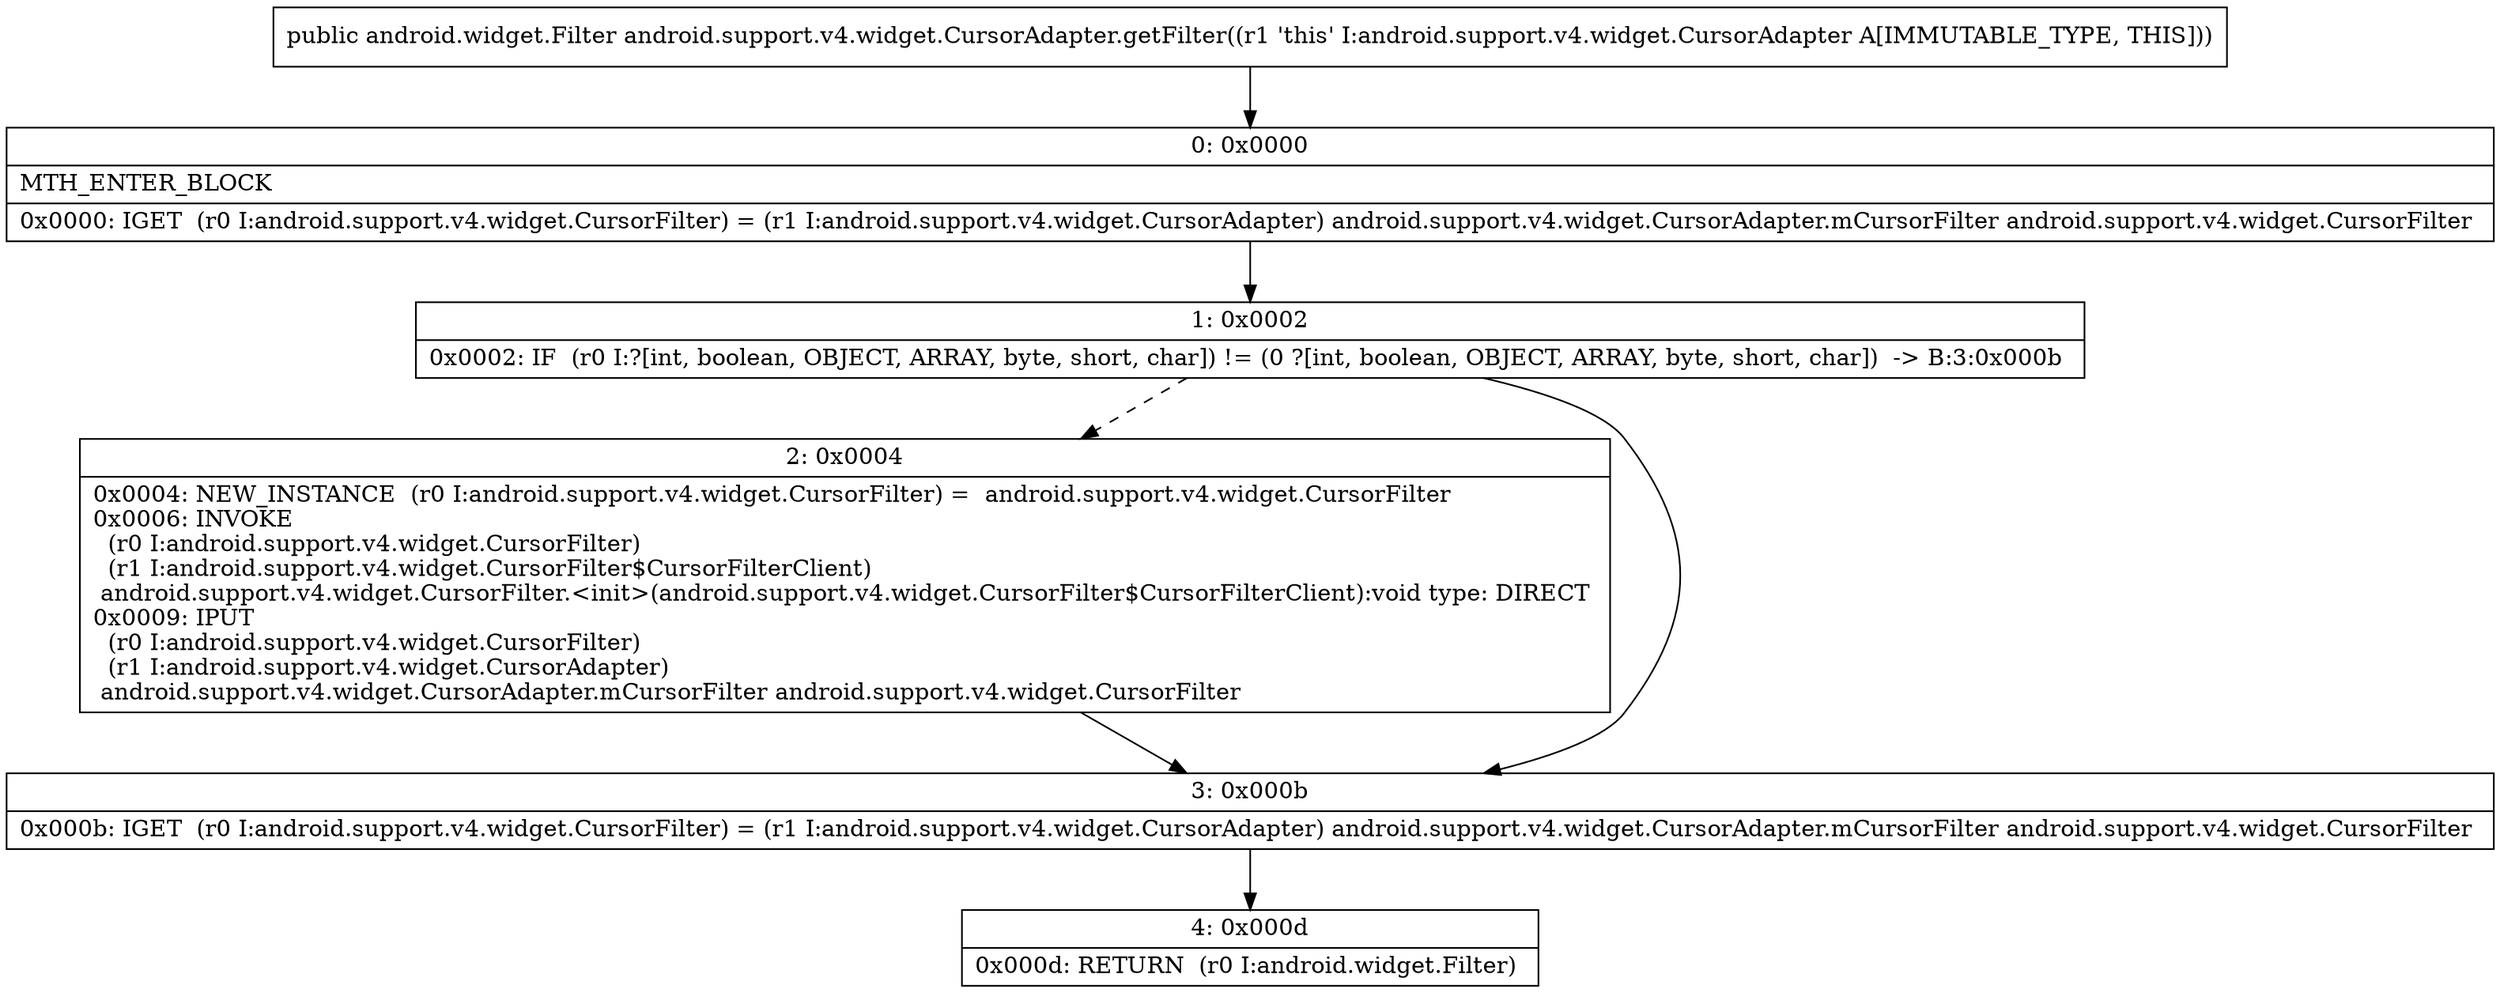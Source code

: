 digraph "CFG forandroid.support.v4.widget.CursorAdapter.getFilter()Landroid\/widget\/Filter;" {
Node_0 [shape=record,label="{0\:\ 0x0000|MTH_ENTER_BLOCK\l|0x0000: IGET  (r0 I:android.support.v4.widget.CursorFilter) = (r1 I:android.support.v4.widget.CursorAdapter) android.support.v4.widget.CursorAdapter.mCursorFilter android.support.v4.widget.CursorFilter \l}"];
Node_1 [shape=record,label="{1\:\ 0x0002|0x0002: IF  (r0 I:?[int, boolean, OBJECT, ARRAY, byte, short, char]) != (0 ?[int, boolean, OBJECT, ARRAY, byte, short, char])  \-\> B:3:0x000b \l}"];
Node_2 [shape=record,label="{2\:\ 0x0004|0x0004: NEW_INSTANCE  (r0 I:android.support.v4.widget.CursorFilter) =  android.support.v4.widget.CursorFilter \l0x0006: INVOKE  \l  (r0 I:android.support.v4.widget.CursorFilter)\l  (r1 I:android.support.v4.widget.CursorFilter$CursorFilterClient)\l android.support.v4.widget.CursorFilter.\<init\>(android.support.v4.widget.CursorFilter$CursorFilterClient):void type: DIRECT \l0x0009: IPUT  \l  (r0 I:android.support.v4.widget.CursorFilter)\l  (r1 I:android.support.v4.widget.CursorAdapter)\l android.support.v4.widget.CursorAdapter.mCursorFilter android.support.v4.widget.CursorFilter \l}"];
Node_3 [shape=record,label="{3\:\ 0x000b|0x000b: IGET  (r0 I:android.support.v4.widget.CursorFilter) = (r1 I:android.support.v4.widget.CursorAdapter) android.support.v4.widget.CursorAdapter.mCursorFilter android.support.v4.widget.CursorFilter \l}"];
Node_4 [shape=record,label="{4\:\ 0x000d|0x000d: RETURN  (r0 I:android.widget.Filter) \l}"];
MethodNode[shape=record,label="{public android.widget.Filter android.support.v4.widget.CursorAdapter.getFilter((r1 'this' I:android.support.v4.widget.CursorAdapter A[IMMUTABLE_TYPE, THIS])) }"];
MethodNode -> Node_0;
Node_0 -> Node_1;
Node_1 -> Node_2[style=dashed];
Node_1 -> Node_3;
Node_2 -> Node_3;
Node_3 -> Node_4;
}

